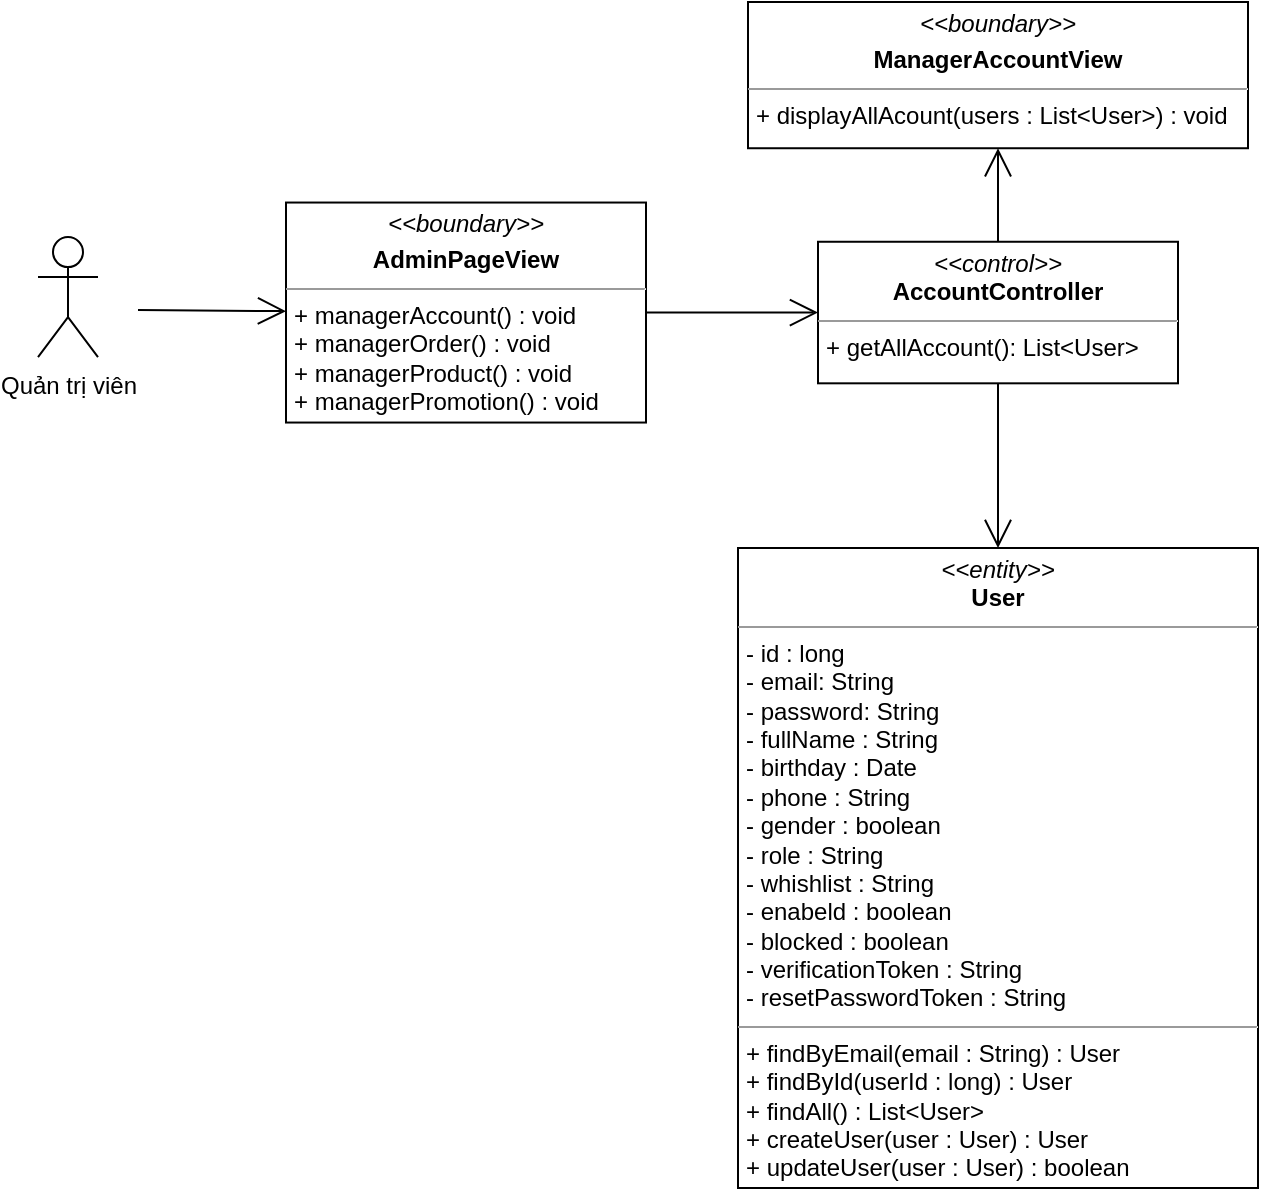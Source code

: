 <mxfile version="14.7.9" type="device"><diagram id="IabAoE6qQH740ywjiqEj" name="Page-1"><mxGraphModel dx="1038" dy="1690" grid="1" gridSize="10" guides="1" tooltips="1" connect="1" arrows="1" fold="1" page="1" pageScale="1" pageWidth="827" pageHeight="1169" math="0" shadow="0"><root><mxCell id="0"/><mxCell id="1" parent="0"/><mxCell id="fPeD0wAQGcPslvmE8Mgf-1" value="&lt;p style=&quot;margin: 0px ; margin-top: 4px ; text-align: center&quot;&gt;&lt;i&gt;&amp;lt;&amp;lt;boundary&amp;gt;&amp;gt;&lt;/i&gt;&lt;/p&gt;&lt;p style=&quot;margin: 0px ; margin-top: 4px ; text-align: center&quot;&gt;&lt;b&gt;ManagerAccountView&lt;/b&gt;&lt;/p&gt;&lt;hr size=&quot;1&quot;&gt;&lt;p style=&quot;margin: 0px ; margin-left: 4px&quot;&gt;&lt;span&gt;+ displayAllAcount(users : List&amp;lt;User&amp;gt;) : void&lt;/span&gt;&lt;/p&gt;" style="verticalAlign=top;align=left;overflow=fill;fontSize=12;fontFamily=Helvetica;html=1;" parent="1" vertex="1"><mxGeometry x="465" y="-73" width="250" height="73.12" as="geometry"/></mxCell><mxCell id="fPeD0wAQGcPslvmE8Mgf-4" value="" style="endArrow=open;endFill=1;endSize=12;html=1;" parent="1" source="mIm5cBpM9z8cZF6PnfIY-3" target="fPeD0wAQGcPslvmE8Mgf-1" edge="1"><mxGeometry width="160" relative="1" as="geometry"><mxPoint x="331" y="160" as="sourcePoint"/><mxPoint x="420" y="240" as="targetPoint"/></mxGeometry></mxCell><mxCell id="fPeD0wAQGcPslvmE8Mgf-8" value="&lt;p style=&quot;margin: 0px ; margin-top: 4px ; text-align: center&quot;&gt;&lt;i&gt;&amp;lt;&amp;lt;entity&amp;gt;&amp;gt;&lt;/i&gt;&lt;br&gt;&lt;b&gt;User&lt;/b&gt;&lt;/p&gt;&lt;hr size=&quot;1&quot;&gt;&lt;p style=&quot;margin: 0px ; margin-left: 4px&quot;&gt;- id : long&lt;/p&gt;&lt;p style=&quot;margin: 0px ; margin-left: 4px&quot;&gt;- email: String&lt;br&gt;- password: String&lt;/p&gt;&lt;p style=&quot;margin: 0px ; margin-left: 4px&quot;&gt;- fullName : String&lt;/p&gt;&lt;p style=&quot;margin: 0px ; margin-left: 4px&quot;&gt;- birthday : Date&lt;/p&gt;&lt;p style=&quot;margin: 0px ; margin-left: 4px&quot;&gt;- phone : String&lt;/p&gt;&lt;p style=&quot;margin: 0px ; margin-left: 4px&quot;&gt;- gender : boolean&lt;/p&gt;&lt;p style=&quot;margin: 0px ; margin-left: 4px&quot;&gt;- role : String&lt;/p&gt;&lt;p style=&quot;margin: 0px ; margin-left: 4px&quot;&gt;- whishlist : String&lt;/p&gt;&lt;p style=&quot;margin: 0px ; margin-left: 4px&quot;&gt;- enabeld : boolean&lt;/p&gt;&lt;p style=&quot;margin: 0px ; margin-left: 4px&quot;&gt;- blocked : boolean&lt;/p&gt;&lt;p style=&quot;margin: 0px ; margin-left: 4px&quot;&gt;- verificationToken : String&lt;/p&gt;&lt;p style=&quot;margin: 0px ; margin-left: 4px&quot;&gt;- resetPasswordToken : String&lt;/p&gt;&lt;hr size=&quot;1&quot;&gt;&lt;p style=&quot;margin: 0px 0px 0px 4px&quot;&gt;+ findByEmail(email : String) : User&amp;nbsp;&lt;/p&gt;&lt;p style=&quot;margin: 0px 0px 0px 4px&quot;&gt;+ findById(userId : long) : User&lt;/p&gt;&lt;p style=&quot;margin: 0px 0px 0px 4px&quot;&gt;+ findAll() : List&amp;lt;User&amp;gt;&lt;/p&gt;&lt;p style=&quot;margin: 0px 0px 0px 4px&quot;&gt;+ createUser(user : User) : User&lt;/p&gt;&lt;p style=&quot;margin: 0px 0px 0px 4px&quot;&gt;+ updateUser(user : User) : boolean&lt;/p&gt;" style="verticalAlign=top;align=left;overflow=fill;fontSize=12;fontFamily=Helvetica;html=1;" parent="1" vertex="1"><mxGeometry x="460" y="200" width="260" height="320" as="geometry"/></mxCell><mxCell id="mIm5cBpM9z8cZF6PnfIY-3" value="&lt;p style=&quot;margin: 0px ; margin-top: 4px ; text-align: center&quot;&gt;&lt;i&gt;&amp;lt;&amp;lt;control&amp;gt;&amp;gt;&lt;/i&gt;&lt;br&gt;&lt;b&gt;AccountController&lt;/b&gt;&lt;/p&gt;&lt;hr size=&quot;1&quot;&gt;&lt;p style=&quot;margin: 0px ; margin-left: 4px&quot;&gt;+ getAllAccount(): List&amp;lt;User&amp;gt;&lt;br&gt;&lt;/p&gt;" style="verticalAlign=top;align=left;overflow=fill;fontSize=12;fontFamily=Helvetica;html=1;" parent="1" vertex="1"><mxGeometry x="500" y="46.88" width="180" height="70.78" as="geometry"/></mxCell><mxCell id="mIm5cBpM9z8cZF6PnfIY-8" value="" style="endArrow=open;endFill=1;endSize=12;html=1;" parent="1" source="mIm5cBpM9z8cZF6PnfIY-3" target="fPeD0wAQGcPslvmE8Mgf-8" edge="1"><mxGeometry width="160" relative="1" as="geometry"><mxPoint x="680" y="150" as="sourcePoint"/><mxPoint x="670" y="159.22" as="targetPoint"/></mxGeometry></mxCell><mxCell id="Ke6J0qE-F8s9iwpFcCnL-1" value="&lt;p style=&quot;margin: 0px ; margin-top: 4px ; text-align: center&quot;&gt;&lt;i&gt;&amp;lt;&amp;lt;boundary&amp;gt;&amp;gt;&lt;/i&gt;&lt;/p&gt;&lt;p style=&quot;margin: 0px ; margin-top: 4px ; text-align: center&quot;&gt;&lt;b&gt;AdminPageView&lt;/b&gt;&lt;/p&gt;&lt;hr size=&quot;1&quot;&gt;&lt;p style=&quot;margin: 0px ; margin-left: 4px&quot;&gt;&lt;span&gt;+ managerAccount() : void&lt;/span&gt;&lt;br&gt;&lt;/p&gt;&lt;p style=&quot;margin: 0px ; margin-left: 4px&quot;&gt;&lt;span&gt;+ managerOrder() : void&lt;/span&gt;&lt;/p&gt;&lt;p style=&quot;margin: 0px ; margin-left: 4px&quot;&gt;&lt;span&gt;+ managerProduct() : void&lt;/span&gt;&lt;/p&gt;&lt;p style=&quot;margin: 0px ; margin-left: 4px&quot;&gt;&lt;span&gt;+ managerPromotion() : void&lt;/span&gt;&lt;/p&gt;" style="verticalAlign=top;align=left;overflow=fill;fontSize=12;fontFamily=Helvetica;html=1;" parent="1" vertex="1"><mxGeometry x="234" y="27.27" width="180" height="110" as="geometry"/></mxCell><mxCell id="Ke6J0qE-F8s9iwpFcCnL-2" value="" style="endArrow=open;endFill=1;endSize=12;html=1;" parent="1" source="Ke6J0qE-F8s9iwpFcCnL-1" target="mIm5cBpM9z8cZF6PnfIY-3" edge="1"><mxGeometry width="160" relative="1" as="geometry"><mxPoint x="480" y="220" as="sourcePoint"/><mxPoint x="640" y="220" as="targetPoint"/></mxGeometry></mxCell><mxCell id="rmXtLZwvVvWMhK1NA1pM-1" value="Quản trị viên&lt;br&gt;" style="shape=umlActor;verticalLabelPosition=bottom;verticalAlign=top;html=1;" parent="1" vertex="1"><mxGeometry x="110" y="44.54" width="30" height="60" as="geometry"/></mxCell><mxCell id="rmXtLZwvVvWMhK1NA1pM-2" value="" style="endArrow=open;endFill=1;endSize=12;html=1;" parent="1" target="Ke6J0qE-F8s9iwpFcCnL-1" edge="1"><mxGeometry width="160" relative="1" as="geometry"><mxPoint x="160" y="81" as="sourcePoint"/><mxPoint x="760" y="210" as="targetPoint"/></mxGeometry></mxCell></root></mxGraphModel></diagram></mxfile>